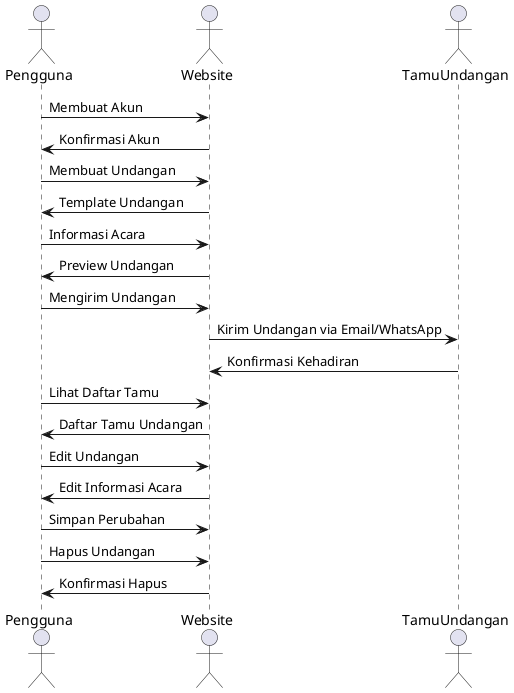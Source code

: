 @startuml
actor Pengguna as U
actor Website as W
actor TamuUndangan as TU

U -> W: Membuat Akun
W -> U: Konfirmasi Akun

U -> W: Membuat Undangan
W -> U: Template Undangan
U -> W: Informasi Acara
W -> U: Preview Undangan

U -> W: Mengirim Undangan
W -> TU: Kirim Undangan via Email/WhatsApp
TU -> W: Konfirmasi Kehadiran

U -> W: Lihat Daftar Tamu
W -> U: Daftar Tamu Undangan

U -> W: Edit Undangan
W -> U: Edit Informasi Acara
U -> W: Simpan Perubahan

U -> W: Hapus Undangan
W -> U: Konfirmasi Hapus
@enduml